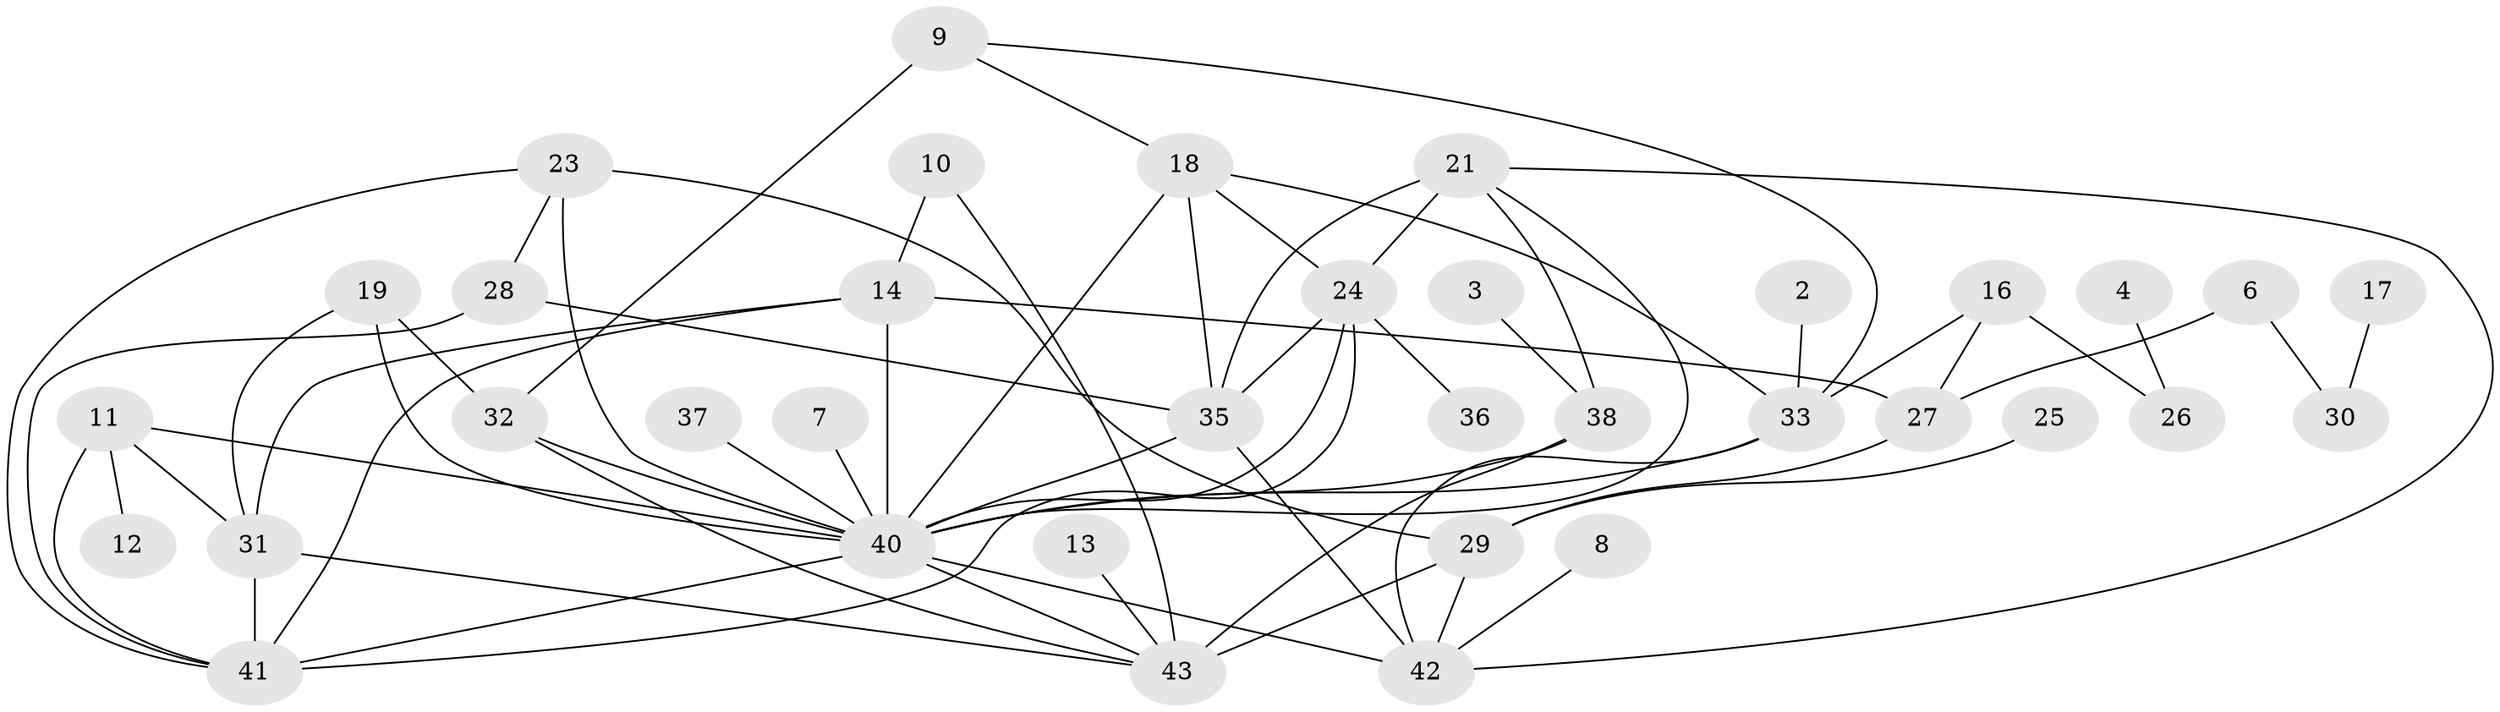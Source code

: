 // original degree distribution, {5: 0.10465116279069768, 1: 0.18604651162790697, 3: 0.26744186046511625, 0: 0.08139534883720931, 2: 0.20930232558139536, 7: 0.023255813953488372, 4: 0.10465116279069768, 6: 0.023255813953488372}
// Generated by graph-tools (version 1.1) at 2025/25/03/09/25 03:25:16]
// undirected, 36 vertices, 65 edges
graph export_dot {
graph [start="1"]
  node [color=gray90,style=filled];
  2;
  3;
  4;
  6;
  7;
  8;
  9;
  10;
  11;
  12;
  13;
  14;
  16;
  17;
  18;
  19;
  21;
  23;
  24;
  25;
  26;
  27;
  28;
  29;
  30;
  31;
  32;
  33;
  35;
  36;
  37;
  38;
  40;
  41;
  42;
  43;
  2 -- 33 [weight=1.0];
  3 -- 38 [weight=1.0];
  4 -- 26 [weight=1.0];
  6 -- 27 [weight=1.0];
  6 -- 30 [weight=1.0];
  7 -- 40 [weight=1.0];
  8 -- 42 [weight=1.0];
  9 -- 18 [weight=1.0];
  9 -- 32 [weight=2.0];
  9 -- 33 [weight=1.0];
  10 -- 14 [weight=1.0];
  10 -- 43 [weight=1.0];
  11 -- 12 [weight=1.0];
  11 -- 31 [weight=1.0];
  11 -- 40 [weight=1.0];
  11 -- 41 [weight=1.0];
  13 -- 43 [weight=1.0];
  14 -- 27 [weight=1.0];
  14 -- 31 [weight=1.0];
  14 -- 40 [weight=1.0];
  14 -- 41 [weight=1.0];
  16 -- 26 [weight=1.0];
  16 -- 27 [weight=1.0];
  16 -- 33 [weight=1.0];
  17 -- 30 [weight=1.0];
  18 -- 24 [weight=1.0];
  18 -- 33 [weight=1.0];
  18 -- 35 [weight=1.0];
  18 -- 40 [weight=1.0];
  19 -- 31 [weight=1.0];
  19 -- 32 [weight=1.0];
  19 -- 40 [weight=2.0];
  21 -- 24 [weight=1.0];
  21 -- 35 [weight=2.0];
  21 -- 38 [weight=1.0];
  21 -- 40 [weight=1.0];
  21 -- 42 [weight=1.0];
  23 -- 28 [weight=1.0];
  23 -- 29 [weight=1.0];
  23 -- 40 [weight=1.0];
  23 -- 41 [weight=1.0];
  24 -- 35 [weight=2.0];
  24 -- 36 [weight=1.0];
  24 -- 40 [weight=1.0];
  24 -- 41 [weight=1.0];
  25 -- 29 [weight=1.0];
  27 -- 29 [weight=1.0];
  28 -- 35 [weight=1.0];
  28 -- 41 [weight=1.0];
  29 -- 42 [weight=1.0];
  29 -- 43 [weight=2.0];
  31 -- 41 [weight=1.0];
  31 -- 43 [weight=1.0];
  32 -- 40 [weight=1.0];
  32 -- 43 [weight=1.0];
  33 -- 40 [weight=1.0];
  33 -- 42 [weight=1.0];
  35 -- 40 [weight=1.0];
  35 -- 42 [weight=1.0];
  37 -- 40 [weight=1.0];
  38 -- 40 [weight=1.0];
  38 -- 43 [weight=2.0];
  40 -- 41 [weight=1.0];
  40 -- 42 [weight=1.0];
  40 -- 43 [weight=1.0];
}
